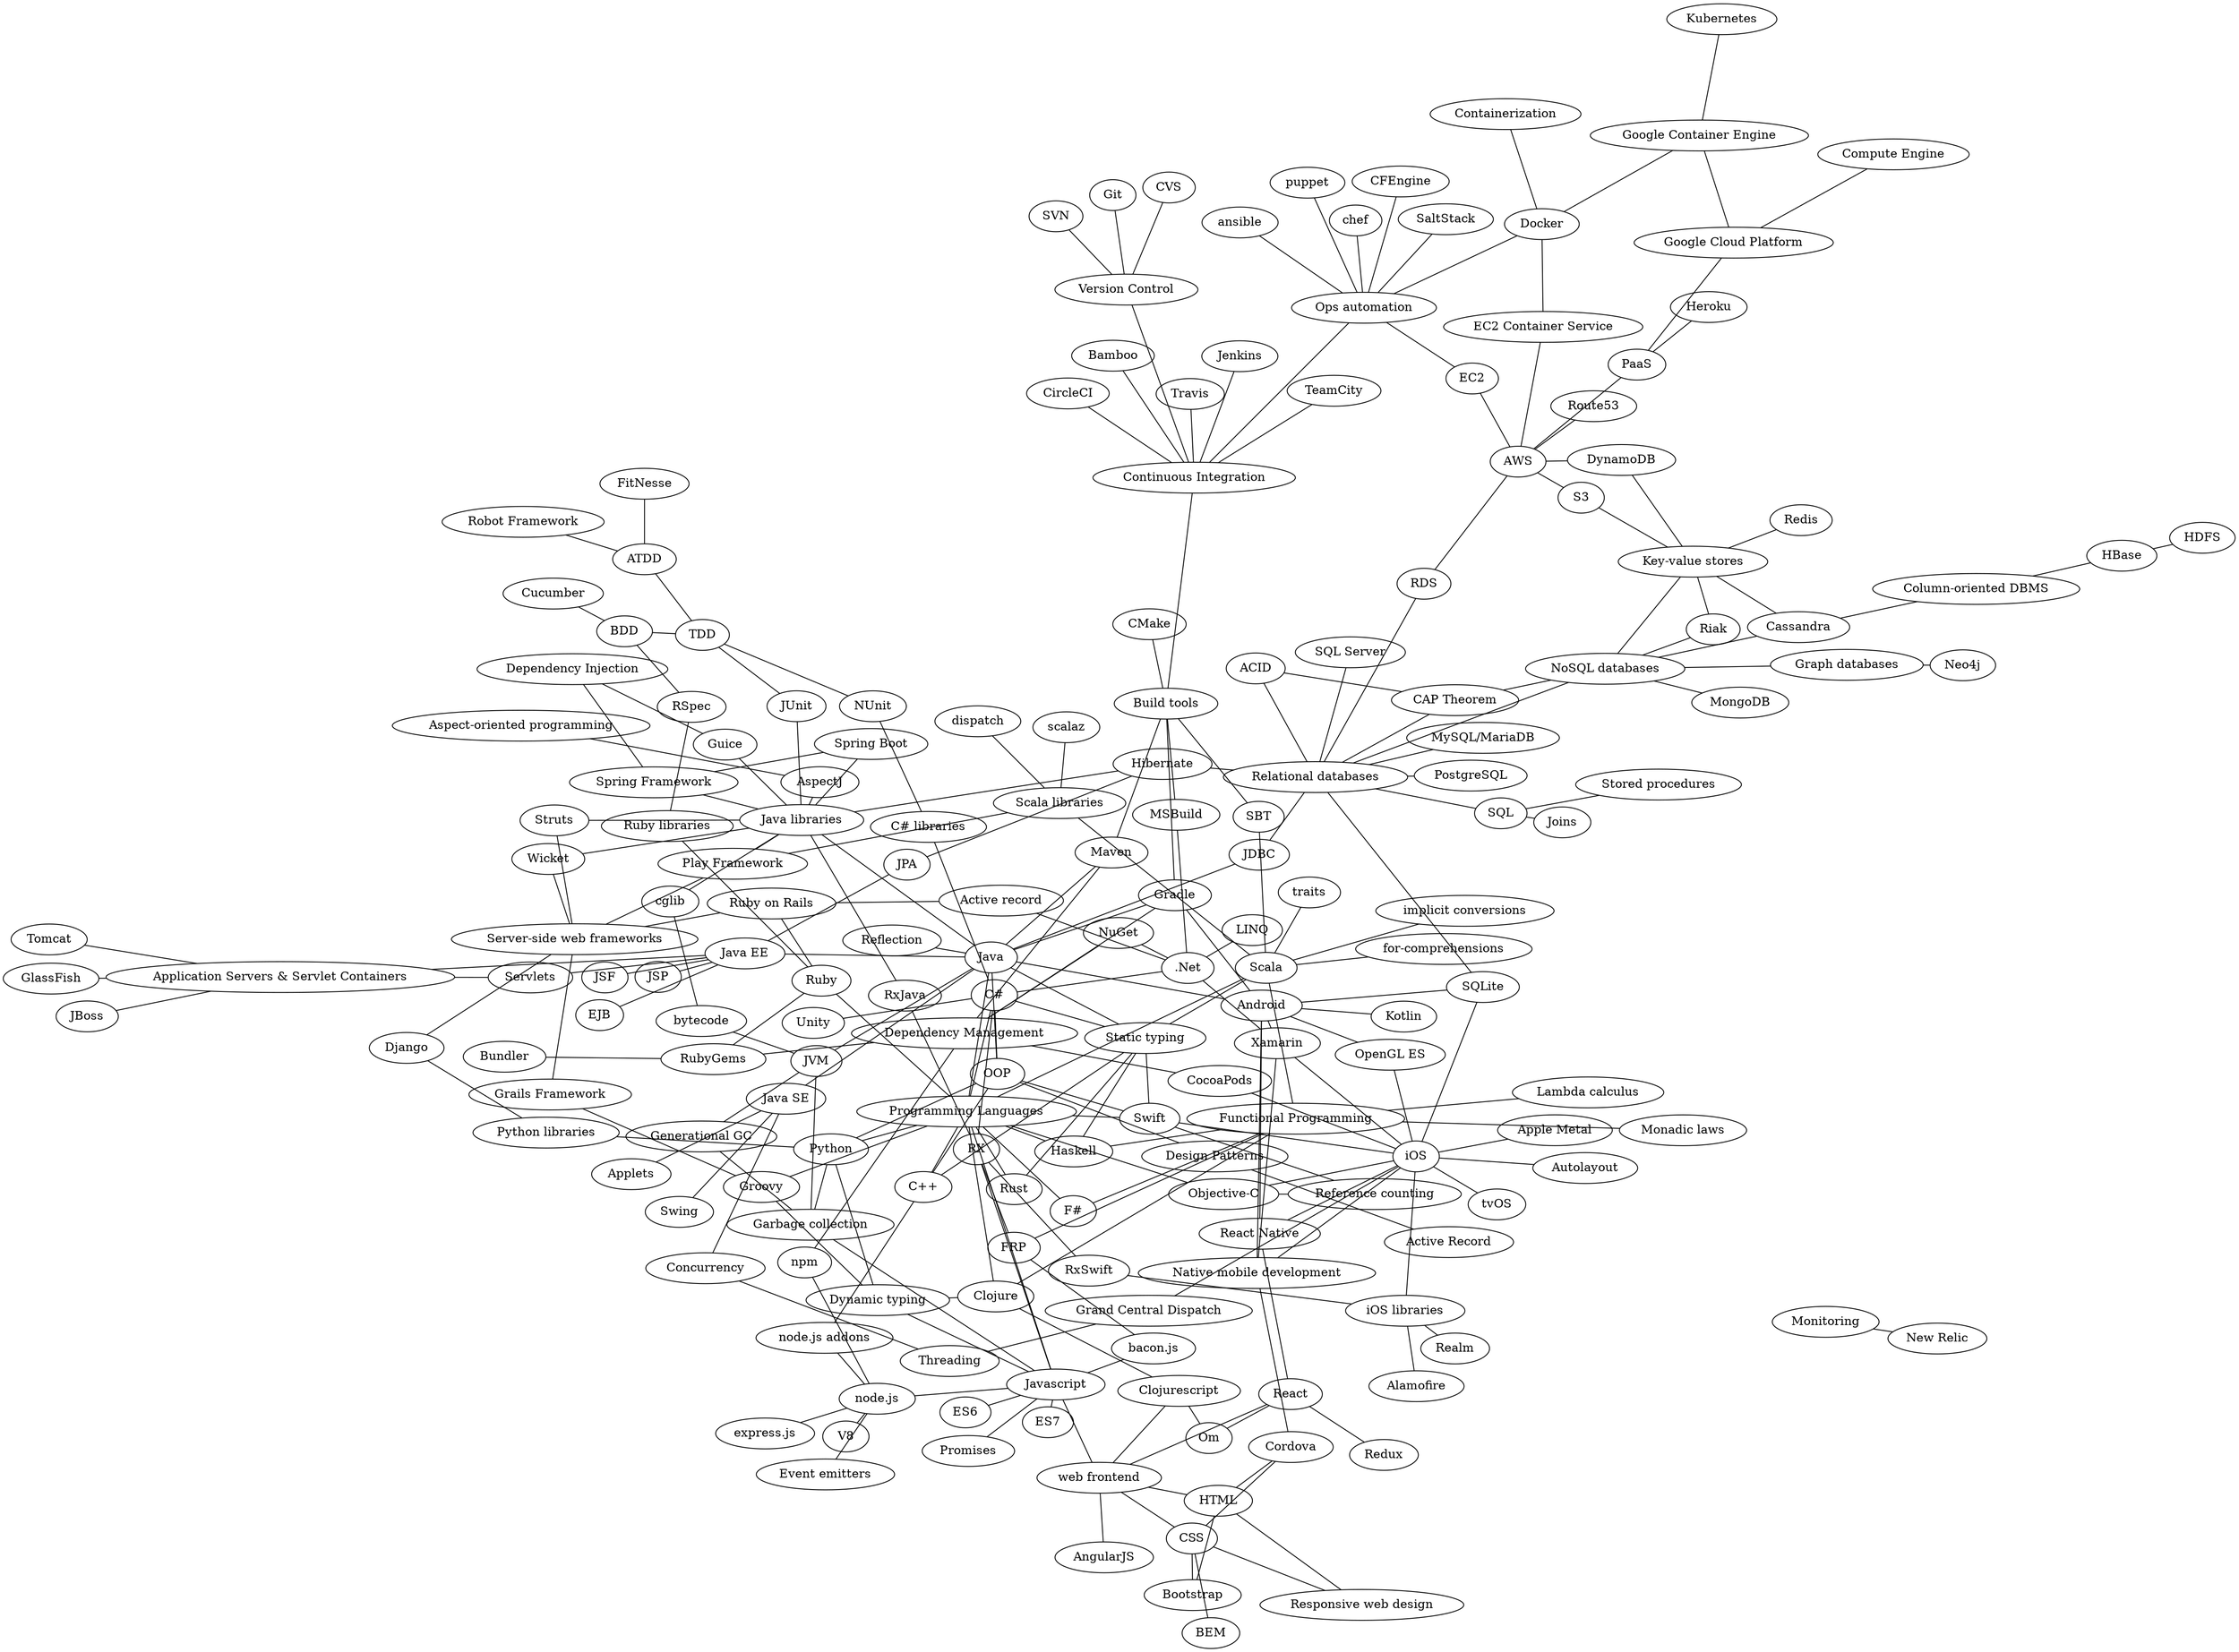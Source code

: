 graph software_concepts {
  layout="fdp";
  Java -- JVM -- bytecode
  Java -- OOP
  JVM -- "Garbage collection"
  "Garbage collection" -- "Generational GC" -- JVM

  Java -- "Java libraries"
  Java -- Reflection

  "Java libraries" -- Hibernate -- "Relational databases"
  Java -- JDBC -- "Relational databases"

  "Programming Languages" -- Java
  "Programming Languages" -- Scala -- "Scala libraries"
  "Programming Languages" -- Python -- "Python libraries"
  "Programming Languages" -- Javascript
  "Programming Languages" -- "C++"
  "Programming Languages" -- "Objective-C"
  "Programming Languages" -- Swift
  "Programming Languages" -- Haskell
  "Programming Languages" -- Clojure
  "Programming Languages" -- "C#"
  "Programming Languages" -- "F#"
  "Programming Languages" -- "Ruby"
  "Programming Languages" -- Rust
  "Programming Languages" -- Groovy

  "Dependency Management" -- Maven
  "Dependency Management" -- Gradle
  "Dependency Management" -- npm
  "Dependency Management" -- CocoaPods -- iOS
  "Dependency Management" -- RubyGems -- Ruby
  "Dependency Management" -- NuGet -- ".Net"
  RubyGems -- Bundler

  "Dependency Injection" -- "Spring Framework" -- "Java libraries"
  "Dependency Injection" -- "Guice" -- "Java libraries"

  "Java libraries" -- "Spring Boot" -- "Spring Framework"
  "Java libraries" -- "AspectJ" -- "Aspect-oriented programming"
  "Java libraries" -- cglib -- bytecode

  "Continuous Integration" -- Jenkins
  "Continuous Integration" -- Travis
  "Continuous Integration" -- CircleCI
  "Continuous Integration" -- TeamCity
  "Continuous Integration" -- Bamboo

  "Build tools" -- Maven
  "Build tools" -- Gradle
  "Build tools" -- "Continuous Integration"
  "Build tools" -- CMake
  "Build tools" -- MSBuild -- ".Net"
  "Build tools" -- SBT -- Scala

  "C#" -- ".Net"
  "C#" -- "C# libraries"
  "C#" -- OOP

  "Ops automation" -- ansible
  "Ops automation" -- chef
  "Ops automation" -- puppet
  "Ops automation" -- SaltStack
  "Ops automation" -- CFEngine
  "Ops automation" -- "Continuous Integration"

  "Ops automation" -- Docker
  Containerization -- Docker

  "Version Control" -- "Continuous Integration"
  "Version Control" -- Git
  "Version Control" -- SVN
  "Version Control" -- CVS

  "Monitoring" -- "New Relic"

  PaaS -- AWS
  PaaS -- Heroku
  PaaS -- "Google Cloud Platform"

  "Google Cloud Platform" -- "Compute Engine"
  "Google Cloud Platform" -- "Google Container Engine" -- Docker
  "Google Container Engine" -- Kubernetes

  AWS -- S3
  AWS -- DynamoDB -- "Key-value stores"
  AWS -- RDS -- "Relational databases"
  AWS -- EC2 -- "Ops automation"
  AWS -- "EC2 Container Service" -- Docker
  AWS -- Route53


  npm -- "node.js"

  Gradle -- Java
  Gradle -- Android
  Java -- Android

  "Static typing" -- Java
  "Static typing" -- Scala
  "Static typing" -- "C++"
  "Static typing" -- Swift
  "Static typing" -- Haskell
  "Static typing" -- "C#"
  "Static typing" -- Rust

  "Dynamic typing" -- Python
  "Dynamic typing" -- Javascript
  "Dynamic typing" -- Clojure
  "Dynamic typing" -- Groovy

  Java -- "Java EE" -- "Application Servers & Servlet Containers"
  "Application Servers & Servlet Containers" -- Tomcat
  "Application Servers & Servlet Containers" -- JBoss
  "Application Servers & Servlet Containers" -- GlassFish
  "Application Servers & Servlet Containers" -- Servlets

  "Java EE" -- JPA -- Hibernate
  "Java EE" -- EJB
  "Java EE" -- JSP
  "Java EE" -- Servlets
  "Java EE" -- JSF

  Java -- "Java SE"
  "Java SE" -- Applets
  "Java SE" -- Swing
  "Java SE" -- Concurrency -- Threading

  Swift -- iOS
  "Objective-C" -- iOS

  Android -- Kotlin

  Maven -- Java

  OOP -- "Design Patterns"
  "Design Patterns" -- "Active Record"

  Python -- OOP
  Python -- "Garbage collection"

  "C++" -- "OOP"

  Scala -- "Functional Programming"
  Scala -- traits
  Scala -- "implicit conversions"
  Scala -- "for-comprehensions"
  "F#" -- "Functional Programming"

  Swift -- "Reference counting" -- "Objective-C"
  Swift -- OOP

  Haskell -- "Functional Programming"
  Clojure -- "Functional Programming"

  Clojure -- Clojurescript

  Clojurescript -- "web frontend"
  Clojurescript -- Om -- React

  "Functional Programming" -- "Lambda calculus"
  "Functional Programming" -- "Monadic laws"

  Javascript -- "node.js"
  Javascript -- "web frontend"
  Javascript -- ES6
  Javascript -- ES7
  Javascript -- Promises
  Javascript -- "Garbage collection"

  "web frontend" -- AngularJS
  "web frontend" -- React -- Redux

  "web frontend" -- HTML
  "web frontend" -- CSS -- BEM

  React -- "React Native" -- iOS
  "React Native" -- Android

  CSS -- Bootstrap
  HTML -- Bootstrap

  CSS -- "Responsive web design"
  HTML -- "Responsive web design"

  "node.js" -- V8
  "node.js" -- "Event emitters"
  "node.js" -- "node.js addons" -- "C++"

  "node.js" -- "express.js"

  "Relational databases" -- "NoSQL databases"

  SQL -- "Relational databases" -- PostgreSQL
  "Relational databases" -- "MySQL/MariaDB"
  "Relational databases" -- "SQL Server"
  "Relational databases" -- SQLite

  "Key-value stores" -- Riak
  "Key-value stores" -- Redis
  "Key-value stores" -- Cassandra -- "Column-oriented DBMS"
  "Column-oriented DBMS" -- HBase -- HDFS
  "Key-value stores" -- S3

  SQL -- Joins
  SQL -- "Stored procedures"

  "Relational databases" -- ACID

  "NoSQL databases" -- MongoDB
  "NoSQL databases" -- Riak
  "NoSQL databases" -- Cassandra

  "NoSQL databases" -- "Key-value stores"
  "NoSQL databases" -- "Graph databases" -- Neo4j

  "NoSQL databases" -- "CAP Theorem" -- "Relational databases"
  "CAP Theorem" -- ACID

  FRP -- "Functional Programming"
  FRP -- "bacon.js" -- Javascript
  FRP -- RX -- Javascript
  RX -- RxJava -- "Java libraries"
  RX -- RxSwift
  RX -- "C#"

  ".Net" -- LINQ
  "C#" -- Unity
  "Active record" -- ".Net"
  "Active record" -- "Ruby on Rails"


  "Server-side web frameworks" -- "Ruby on Rails"
  "Server-side web frameworks" -- Django
  "Server-side web frameworks" -- Wicket
  "Server-side web frameworks" -- Struts
  "Server-side web frameworks" -- "Play Framework"
  "Server-side web frameworks" -- "Grails Framework" -- Groovy

  Ruby -- "Ruby on Rails"
  Ruby -- "Ruby libraries"
  "Python libraries" -- Django
  "Java libraries" -- Wicket
  "Java libraries" -- Struts
  "Java libraries" -- "Play Framework"
  "Scala libraries" -- "Play Framework"
  "Scala libraries" -- scalaz
  "Scala libraries" -- dispatch

  "Native mobile development" -- iOS
  "Native mobile development" -- Android
  "Native mobile development" -- Cordova
  "Native mobile development" -- Xamarin

  Xamarin -- Android
  Xamarin -- iOS
  Xamarin -- ".Net"

  Cordova -- HTML
  Cordova -- CSS

  iOS -- Autolayout
  iOS -- "Grand Central Dispatch" -- Threading

  iOS -- "OpenGL ES"
  Android -- "OpenGL ES"

  iOS -- "Apple Metal"
  iOS -- tvOS

  iOS -- SQLite
  Android -- SQLite

  iOS -- "iOS libraries" -- Realm
  "iOS libraries" -- Alamofire
  "iOS libraries" -- RxSwift

  TDD -- BDD
  TDD -- ATDD
  ATDD -- "Robot Framework"
  ATDD -- FitNesse
  BDD -- RSpec -- "Ruby libraries"
  BDD -- Cucumber
  TDD -- JUnit -- "Java libraries"
  TDD -- NUnit -- "C# libraries"


}
